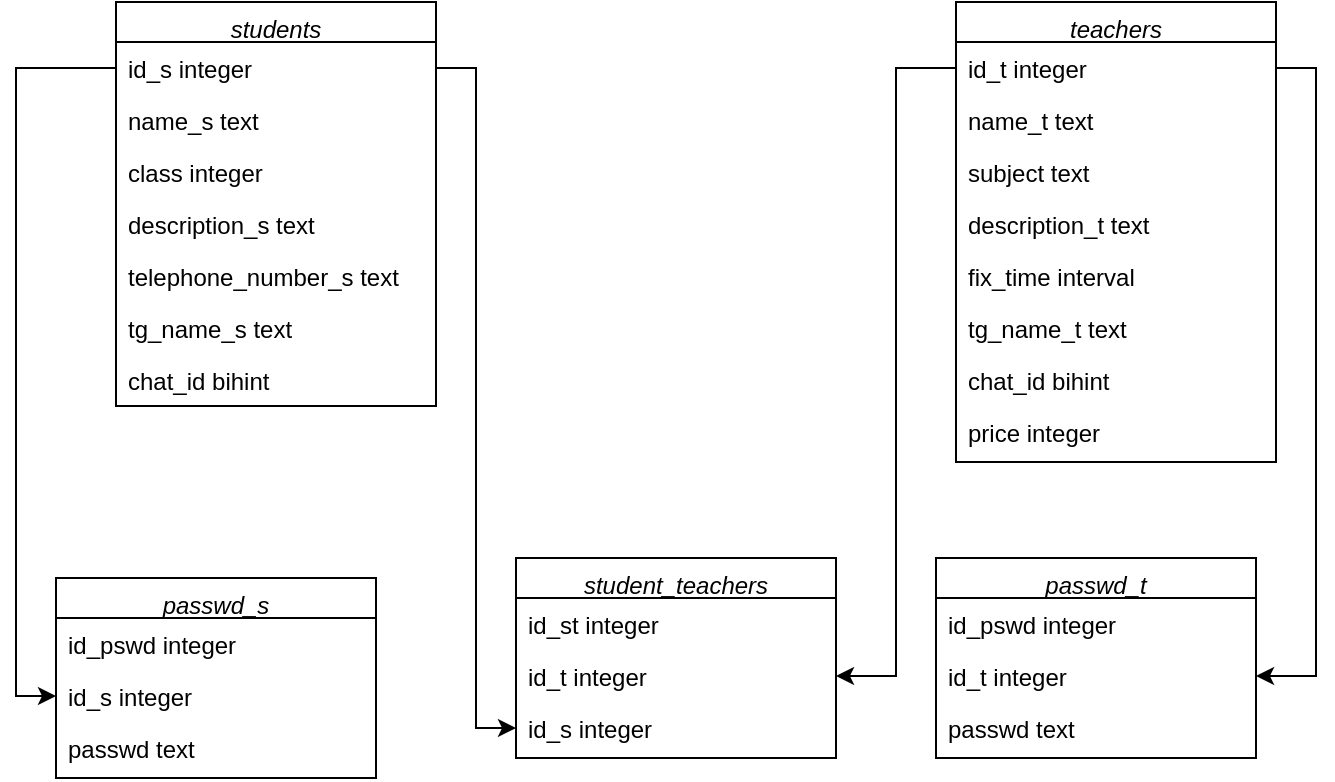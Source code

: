 <mxfile version="22.1.11" type="device">
  <diagram id="C5RBs43oDa-KdzZeNtuy" name="Page-1">
    <mxGraphModel dx="895" dy="710" grid="1" gridSize="10" guides="1" tooltips="1" connect="1" arrows="1" fold="1" page="1" pageScale="1" pageWidth="827" pageHeight="1169" math="0" shadow="0">
      <root>
        <mxCell id="WIyWlLk6GJQsqaUBKTNV-0" />
        <mxCell id="WIyWlLk6GJQsqaUBKTNV-1" parent="WIyWlLk6GJQsqaUBKTNV-0" />
        <mxCell id="zkfFHV4jXpPFQw0GAbJ--0" value="students" style="swimlane;fontStyle=2;align=center;verticalAlign=top;childLayout=stackLayout;horizontal=1;startSize=20;horizontalStack=0;resizeParent=1;resizeLast=0;collapsible=1;marginBottom=0;rounded=0;shadow=0;strokeWidth=1;" parent="WIyWlLk6GJQsqaUBKTNV-1" vertex="1">
          <mxGeometry x="200" y="92" width="160" height="202" as="geometry">
            <mxRectangle x="230" y="140" width="160" height="26" as="alternateBounds" />
          </mxGeometry>
        </mxCell>
        <mxCell id="zkfFHV4jXpPFQw0GAbJ--1" value="id_s integer" style="text;align=left;verticalAlign=top;spacingLeft=4;spacingRight=4;overflow=hidden;rotatable=0;points=[[0,0.5],[1,0.5]];portConstraint=eastwest;" parent="zkfFHV4jXpPFQw0GAbJ--0" vertex="1">
          <mxGeometry y="20" width="160" height="26" as="geometry" />
        </mxCell>
        <mxCell id="7GCunHTefRwAa0F-FqI1-2" value="name_s text" style="text;align=left;verticalAlign=top;spacingLeft=4;spacingRight=4;overflow=hidden;rotatable=0;points=[[0,0.5],[1,0.5]];portConstraint=eastwest;" vertex="1" parent="zkfFHV4jXpPFQw0GAbJ--0">
          <mxGeometry y="46" width="160" height="26" as="geometry" />
        </mxCell>
        <mxCell id="7GCunHTefRwAa0F-FqI1-3" value="class integer" style="text;align=left;verticalAlign=top;spacingLeft=4;spacingRight=4;overflow=hidden;rotatable=0;points=[[0,0.5],[1,0.5]];portConstraint=eastwest;" vertex="1" parent="zkfFHV4jXpPFQw0GAbJ--0">
          <mxGeometry y="72" width="160" height="26" as="geometry" />
        </mxCell>
        <mxCell id="7GCunHTefRwAa0F-FqI1-4" value="description_s text" style="text;align=left;verticalAlign=top;spacingLeft=4;spacingRight=4;overflow=hidden;rotatable=0;points=[[0,0.5],[1,0.5]];portConstraint=eastwest;" vertex="1" parent="zkfFHV4jXpPFQw0GAbJ--0">
          <mxGeometry y="98" width="160" height="26" as="geometry" />
        </mxCell>
        <mxCell id="7GCunHTefRwAa0F-FqI1-5" value="telephone_number_s text" style="text;align=left;verticalAlign=top;spacingLeft=4;spacingRight=4;overflow=hidden;rotatable=0;points=[[0,0.5],[1,0.5]];portConstraint=eastwest;" vertex="1" parent="zkfFHV4jXpPFQw0GAbJ--0">
          <mxGeometry y="124" width="160" height="26" as="geometry" />
        </mxCell>
        <mxCell id="7GCunHTefRwAa0F-FqI1-6" value="tg_name_s text" style="text;align=left;verticalAlign=top;spacingLeft=4;spacingRight=4;overflow=hidden;rotatable=0;points=[[0,0.5],[1,0.5]];portConstraint=eastwest;" vertex="1" parent="zkfFHV4jXpPFQw0GAbJ--0">
          <mxGeometry y="150" width="160" height="26" as="geometry" />
        </mxCell>
        <mxCell id="7GCunHTefRwAa0F-FqI1-7" value="chat_id bihint" style="text;align=left;verticalAlign=top;spacingLeft=4;spacingRight=4;overflow=hidden;rotatable=0;points=[[0,0.5],[1,0.5]];portConstraint=eastwest;" vertex="1" parent="zkfFHV4jXpPFQw0GAbJ--0">
          <mxGeometry y="176" width="160" height="26" as="geometry" />
        </mxCell>
        <mxCell id="7GCunHTefRwAa0F-FqI1-8" value="teachers" style="swimlane;fontStyle=2;align=center;verticalAlign=top;childLayout=stackLayout;horizontal=1;startSize=20;horizontalStack=0;resizeParent=1;resizeLast=0;collapsible=1;marginBottom=0;rounded=0;shadow=0;strokeWidth=1;" vertex="1" parent="WIyWlLk6GJQsqaUBKTNV-1">
          <mxGeometry x="620" y="92" width="160" height="230" as="geometry">
            <mxRectangle x="230" y="140" width="160" height="26" as="alternateBounds" />
          </mxGeometry>
        </mxCell>
        <mxCell id="7GCunHTefRwAa0F-FqI1-9" value="id_t integer" style="text;align=left;verticalAlign=top;spacingLeft=4;spacingRight=4;overflow=hidden;rotatable=0;points=[[0,0.5],[1,0.5]];portConstraint=eastwest;" vertex="1" parent="7GCunHTefRwAa0F-FqI1-8">
          <mxGeometry y="20" width="160" height="26" as="geometry" />
        </mxCell>
        <mxCell id="7GCunHTefRwAa0F-FqI1-10" value="name_t text" style="text;align=left;verticalAlign=top;spacingLeft=4;spacingRight=4;overflow=hidden;rotatable=0;points=[[0,0.5],[1,0.5]];portConstraint=eastwest;" vertex="1" parent="7GCunHTefRwAa0F-FqI1-8">
          <mxGeometry y="46" width="160" height="26" as="geometry" />
        </mxCell>
        <mxCell id="7GCunHTefRwAa0F-FqI1-11" value="subject text" style="text;align=left;verticalAlign=top;spacingLeft=4;spacingRight=4;overflow=hidden;rotatable=0;points=[[0,0.5],[1,0.5]];portConstraint=eastwest;" vertex="1" parent="7GCunHTefRwAa0F-FqI1-8">
          <mxGeometry y="72" width="160" height="26" as="geometry" />
        </mxCell>
        <mxCell id="7GCunHTefRwAa0F-FqI1-12" value="description_t text" style="text;align=left;verticalAlign=top;spacingLeft=4;spacingRight=4;overflow=hidden;rotatable=0;points=[[0,0.5],[1,0.5]];portConstraint=eastwest;" vertex="1" parent="7GCunHTefRwAa0F-FqI1-8">
          <mxGeometry y="98" width="160" height="26" as="geometry" />
        </mxCell>
        <mxCell id="7GCunHTefRwAa0F-FqI1-13" value="fix_time interval" style="text;align=left;verticalAlign=top;spacingLeft=4;spacingRight=4;overflow=hidden;rotatable=0;points=[[0,0.5],[1,0.5]];portConstraint=eastwest;" vertex="1" parent="7GCunHTefRwAa0F-FqI1-8">
          <mxGeometry y="124" width="160" height="26" as="geometry" />
        </mxCell>
        <mxCell id="7GCunHTefRwAa0F-FqI1-14" value="tg_name_t text" style="text;align=left;verticalAlign=top;spacingLeft=4;spacingRight=4;overflow=hidden;rotatable=0;points=[[0,0.5],[1,0.5]];portConstraint=eastwest;" vertex="1" parent="7GCunHTefRwAa0F-FqI1-8">
          <mxGeometry y="150" width="160" height="26" as="geometry" />
        </mxCell>
        <mxCell id="7GCunHTefRwAa0F-FqI1-15" value="chat_id bihint" style="text;align=left;verticalAlign=top;spacingLeft=4;spacingRight=4;overflow=hidden;rotatable=0;points=[[0,0.5],[1,0.5]];portConstraint=eastwest;" vertex="1" parent="7GCunHTefRwAa0F-FqI1-8">
          <mxGeometry y="176" width="160" height="26" as="geometry" />
        </mxCell>
        <mxCell id="7GCunHTefRwAa0F-FqI1-16" value="price integer" style="text;align=left;verticalAlign=top;spacingLeft=4;spacingRight=4;overflow=hidden;rotatable=0;points=[[0,0.5],[1,0.5]];portConstraint=eastwest;" vertex="1" parent="7GCunHTefRwAa0F-FqI1-8">
          <mxGeometry y="202" width="160" height="26" as="geometry" />
        </mxCell>
        <mxCell id="7GCunHTefRwAa0F-FqI1-19" value="student_teachers" style="swimlane;fontStyle=2;align=center;verticalAlign=top;childLayout=stackLayout;horizontal=1;startSize=20;horizontalStack=0;resizeParent=1;resizeLast=0;collapsible=1;marginBottom=0;rounded=0;shadow=0;strokeWidth=1;" vertex="1" parent="WIyWlLk6GJQsqaUBKTNV-1">
          <mxGeometry x="400" y="370" width="160" height="100" as="geometry">
            <mxRectangle x="230" y="140" width="160" height="26" as="alternateBounds" />
          </mxGeometry>
        </mxCell>
        <mxCell id="7GCunHTefRwAa0F-FqI1-20" value="id_st integer" style="text;align=left;verticalAlign=top;spacingLeft=4;spacingRight=4;overflow=hidden;rotatable=0;points=[[0,0.5],[1,0.5]];portConstraint=eastwest;" vertex="1" parent="7GCunHTefRwAa0F-FqI1-19">
          <mxGeometry y="20" width="160" height="26" as="geometry" />
        </mxCell>
        <mxCell id="7GCunHTefRwAa0F-FqI1-28" value="id_t integer" style="text;align=left;verticalAlign=top;spacingLeft=4;spacingRight=4;overflow=hidden;rotatable=0;points=[[0,0.5],[1,0.5]];portConstraint=eastwest;" vertex="1" parent="7GCunHTefRwAa0F-FqI1-19">
          <mxGeometry y="46" width="160" height="26" as="geometry" />
        </mxCell>
        <mxCell id="7GCunHTefRwAa0F-FqI1-29" value="id_s integer" style="text;align=left;verticalAlign=top;spacingLeft=4;spacingRight=4;overflow=hidden;rotatable=0;points=[[0,0.5],[1,0.5]];portConstraint=eastwest;" vertex="1" parent="7GCunHTefRwAa0F-FqI1-19">
          <mxGeometry y="72" width="160" height="26" as="geometry" />
        </mxCell>
        <mxCell id="7GCunHTefRwAa0F-FqI1-30" value="passwd_t" style="swimlane;fontStyle=2;align=center;verticalAlign=top;childLayout=stackLayout;horizontal=1;startSize=20;horizontalStack=0;resizeParent=1;resizeLast=0;collapsible=1;marginBottom=0;rounded=0;shadow=0;strokeWidth=1;" vertex="1" parent="WIyWlLk6GJQsqaUBKTNV-1">
          <mxGeometry x="610" y="370" width="160" height="100" as="geometry">
            <mxRectangle x="230" y="140" width="160" height="26" as="alternateBounds" />
          </mxGeometry>
        </mxCell>
        <mxCell id="7GCunHTefRwAa0F-FqI1-31" value="id_pswd integer" style="text;align=left;verticalAlign=top;spacingLeft=4;spacingRight=4;overflow=hidden;rotatable=0;points=[[0,0.5],[1,0.5]];portConstraint=eastwest;" vertex="1" parent="7GCunHTefRwAa0F-FqI1-30">
          <mxGeometry y="20" width="160" height="26" as="geometry" />
        </mxCell>
        <mxCell id="7GCunHTefRwAa0F-FqI1-32" value="id_t integer" style="text;align=left;verticalAlign=top;spacingLeft=4;spacingRight=4;overflow=hidden;rotatable=0;points=[[0,0.5],[1,0.5]];portConstraint=eastwest;" vertex="1" parent="7GCunHTefRwAa0F-FqI1-30">
          <mxGeometry y="46" width="160" height="26" as="geometry" />
        </mxCell>
        <mxCell id="7GCunHTefRwAa0F-FqI1-36" value="passwd text" style="text;align=left;verticalAlign=top;spacingLeft=4;spacingRight=4;overflow=hidden;rotatable=0;points=[[0,0.5],[1,0.5]];portConstraint=eastwest;" vertex="1" parent="7GCunHTefRwAa0F-FqI1-30">
          <mxGeometry y="72" width="160" height="26" as="geometry" />
        </mxCell>
        <mxCell id="7GCunHTefRwAa0F-FqI1-39" value="passwd_s" style="swimlane;fontStyle=2;align=center;verticalAlign=top;childLayout=stackLayout;horizontal=1;startSize=20;horizontalStack=0;resizeParent=1;resizeLast=0;collapsible=1;marginBottom=0;rounded=0;shadow=0;strokeWidth=1;" vertex="1" parent="WIyWlLk6GJQsqaUBKTNV-1">
          <mxGeometry x="170" y="380" width="160" height="100" as="geometry">
            <mxRectangle x="230" y="140" width="160" height="26" as="alternateBounds" />
          </mxGeometry>
        </mxCell>
        <mxCell id="7GCunHTefRwAa0F-FqI1-40" value="id_pswd integer" style="text;align=left;verticalAlign=top;spacingLeft=4;spacingRight=4;overflow=hidden;rotatable=0;points=[[0,0.5],[1,0.5]];portConstraint=eastwest;" vertex="1" parent="7GCunHTefRwAa0F-FqI1-39">
          <mxGeometry y="20" width="160" height="26" as="geometry" />
        </mxCell>
        <mxCell id="7GCunHTefRwAa0F-FqI1-41" value="id_s integer" style="text;align=left;verticalAlign=top;spacingLeft=4;spacingRight=4;overflow=hidden;rotatable=0;points=[[0,0.5],[1,0.5]];portConstraint=eastwest;" vertex="1" parent="7GCunHTefRwAa0F-FqI1-39">
          <mxGeometry y="46" width="160" height="26" as="geometry" />
        </mxCell>
        <mxCell id="7GCunHTefRwAa0F-FqI1-42" value="passwd text" style="text;align=left;verticalAlign=top;spacingLeft=4;spacingRight=4;overflow=hidden;rotatable=0;points=[[0,0.5],[1,0.5]];portConstraint=eastwest;" vertex="1" parent="7GCunHTefRwAa0F-FqI1-39">
          <mxGeometry y="72" width="160" height="26" as="geometry" />
        </mxCell>
        <mxCell id="7GCunHTefRwAa0F-FqI1-45" style="edgeStyle=orthogonalEdgeStyle;rounded=0;orthogonalLoop=1;jettySize=auto;html=1;exitX=0;exitY=0.5;exitDx=0;exitDy=0;entryX=1;entryY=0.5;entryDx=0;entryDy=0;" edge="1" parent="WIyWlLk6GJQsqaUBKTNV-1" source="7GCunHTefRwAa0F-FqI1-9" target="7GCunHTefRwAa0F-FqI1-28">
          <mxGeometry relative="1" as="geometry" />
        </mxCell>
        <mxCell id="7GCunHTefRwAa0F-FqI1-46" style="edgeStyle=orthogonalEdgeStyle;rounded=0;orthogonalLoop=1;jettySize=auto;html=1;exitX=1;exitY=0.5;exitDx=0;exitDy=0;entryX=0;entryY=0.5;entryDx=0;entryDy=0;" edge="1" parent="WIyWlLk6GJQsqaUBKTNV-1" source="zkfFHV4jXpPFQw0GAbJ--1" target="7GCunHTefRwAa0F-FqI1-29">
          <mxGeometry relative="1" as="geometry" />
        </mxCell>
        <mxCell id="7GCunHTefRwAa0F-FqI1-48" style="edgeStyle=orthogonalEdgeStyle;rounded=0;orthogonalLoop=1;jettySize=auto;html=1;exitX=0;exitY=0.5;exitDx=0;exitDy=0;entryX=0;entryY=0.5;entryDx=0;entryDy=0;" edge="1" parent="WIyWlLk6GJQsqaUBKTNV-1" source="zkfFHV4jXpPFQw0GAbJ--1" target="7GCunHTefRwAa0F-FqI1-41">
          <mxGeometry relative="1" as="geometry" />
        </mxCell>
        <mxCell id="7GCunHTefRwAa0F-FqI1-49" style="edgeStyle=orthogonalEdgeStyle;rounded=0;orthogonalLoop=1;jettySize=auto;html=1;exitX=1;exitY=0.5;exitDx=0;exitDy=0;entryX=1;entryY=0.5;entryDx=0;entryDy=0;" edge="1" parent="WIyWlLk6GJQsqaUBKTNV-1" source="7GCunHTefRwAa0F-FqI1-9" target="7GCunHTefRwAa0F-FqI1-32">
          <mxGeometry relative="1" as="geometry" />
        </mxCell>
      </root>
    </mxGraphModel>
  </diagram>
</mxfile>
